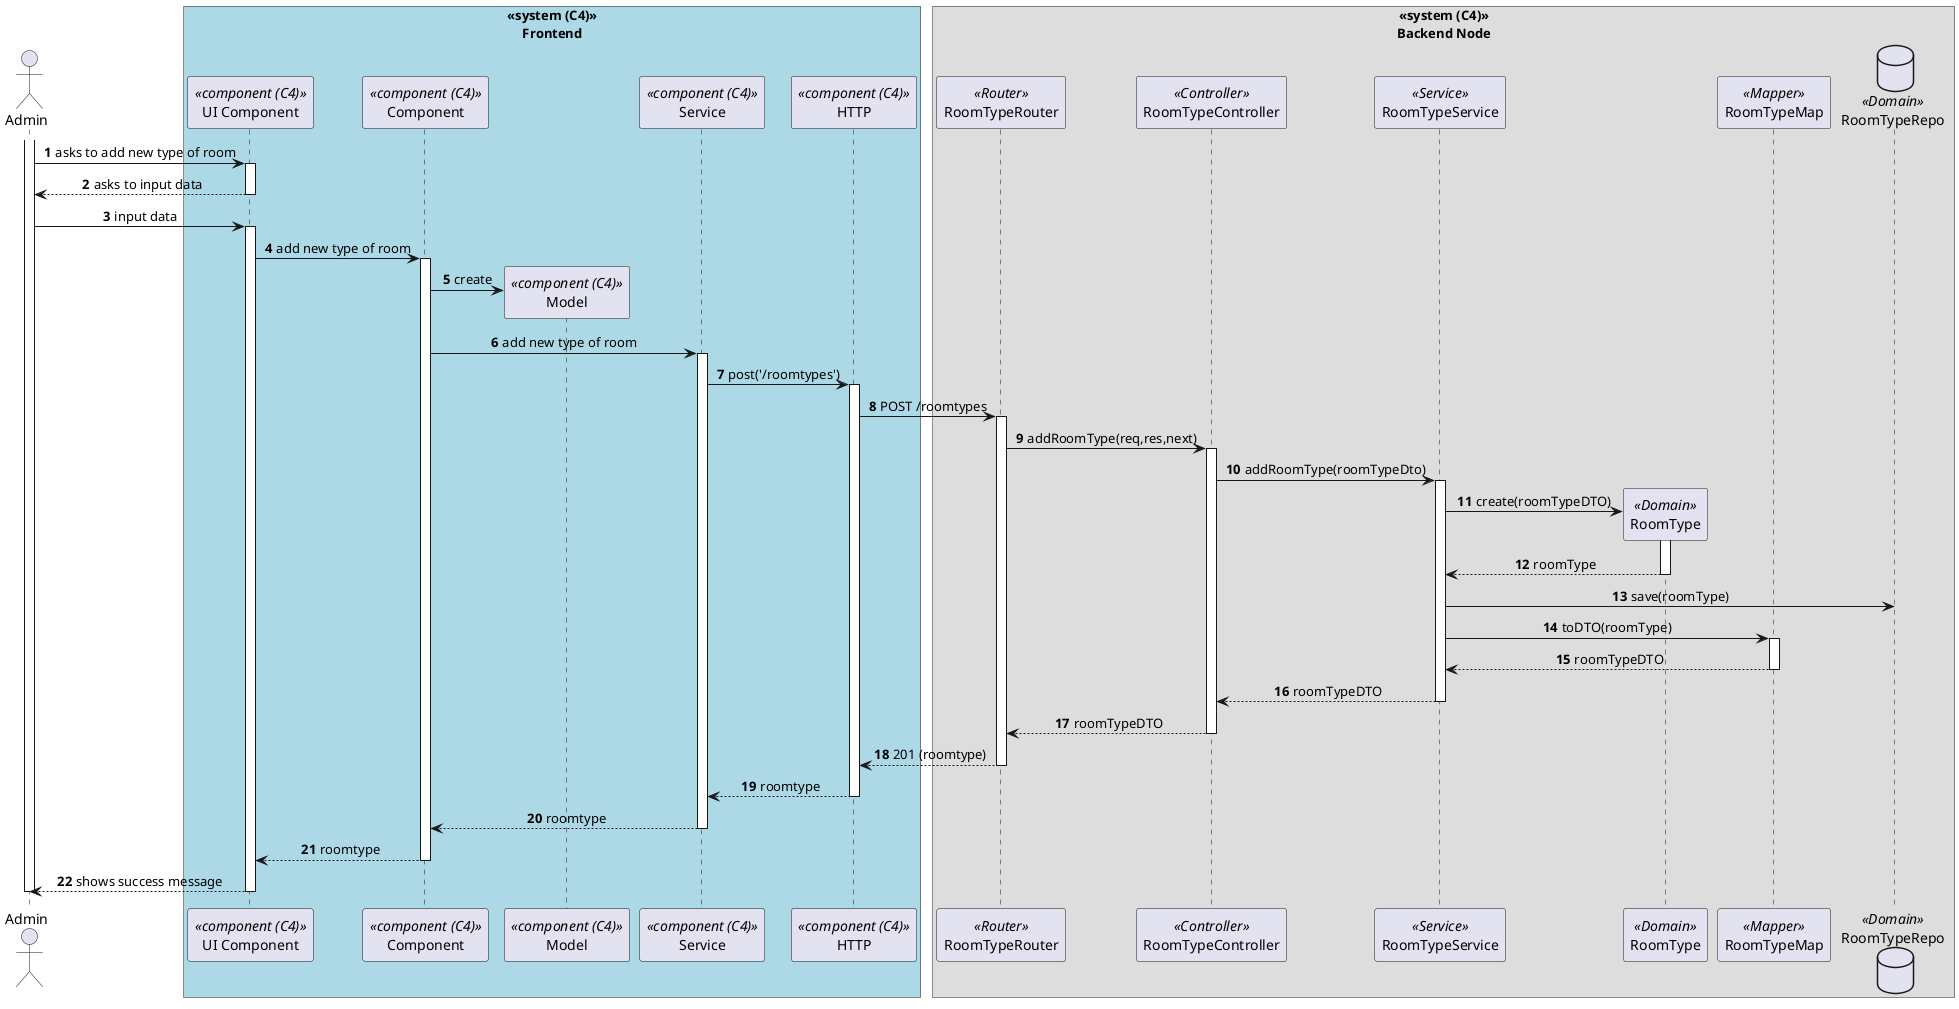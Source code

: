 @startuml process-view
autonumber
skinparam DefaultTextAlignment center
actor Admin as "Admin"

box "<<system (C4)>>\nFrontend"#LightBlue
    participant ComponentUI as "UI Component" <<component (C4)>>
    participant Component as "Component" <<component (C4)>>
    participant Model as "Model" <<component (C4)>>
    participant Service as "Service" <<component (C4)>>
    participant HTTP as "HTTP" <<component (C4)>>
end box

box "<<system (C4)>>\nBackend Node"
    participant Router as "RoomTypeRouter"<<Router>>
    participant Controller as "RoomTypeController"<<Controller>>
    participant Service_ as "RoomTypeService"<<Service>>
    participant RoomType as "RoomType"<<Domain>>
    participant RoomTypeMap as "RoomTypeMap"<<Mapper>>
    database RoomTypeRepo as "RoomTypeRepo"<<Domain>>
end box

activate Admin

    Admin -> ComponentUI : asks to add new type of room
    activate ComponentUI

        ComponentUI --> Admin : asks to input data

    deactivate ComponentUI

    Admin -> ComponentUI : input data
    activate ComponentUI

        ComponentUI -> Component : add new type of room

        activate Component

            Component -> Model** : create
            
            Component -> Service : add new type of room
            activate Service

                Service -> HTTP : post('/roomtypes')

                activate HTTP
                    HTTP -> Router : POST /roomtypes

                    activate Router

                        Router -> Controller : addRoomType(req,res,next)

                        activate Controller
                            Controller -> Service_ : addRoomType(roomTypeDto)
                            
                            activate Service_

                                Service_ -> RoomType**: create(roomTypeDTO)

                                activate RoomType
                                    RoomType --> Service_ : roomType
                                deactivate RoomType

                                Service_ -> RoomTypeRepo : save(roomType)

                                Service_ -> RoomTypeMap : toDTO(roomType)

                                activate RoomTypeMap

                                    RoomTypeMap --> Service_ : roomTypeDTO

                                deactivate RoomTypeMap
                                
                                Service_ --> Controller : roomTypeDTO

                            deactivate Service_

                            Controller --> Router : roomTypeDTO

                        deactivate Controller

                        Router --> HTTP : 201 (roomtype)

                    deactivate Router

                    HTTP --> Service : roomtype

                deactivate HTTP

                Service --> Component : roomtype
            deactivate Service

            Component --> ComponentUI : roomtype
        deactivate Component

    Admin <-- ComponentUI : shows success message
    deactivate ComponentUI

deactivate Admin

@enduml